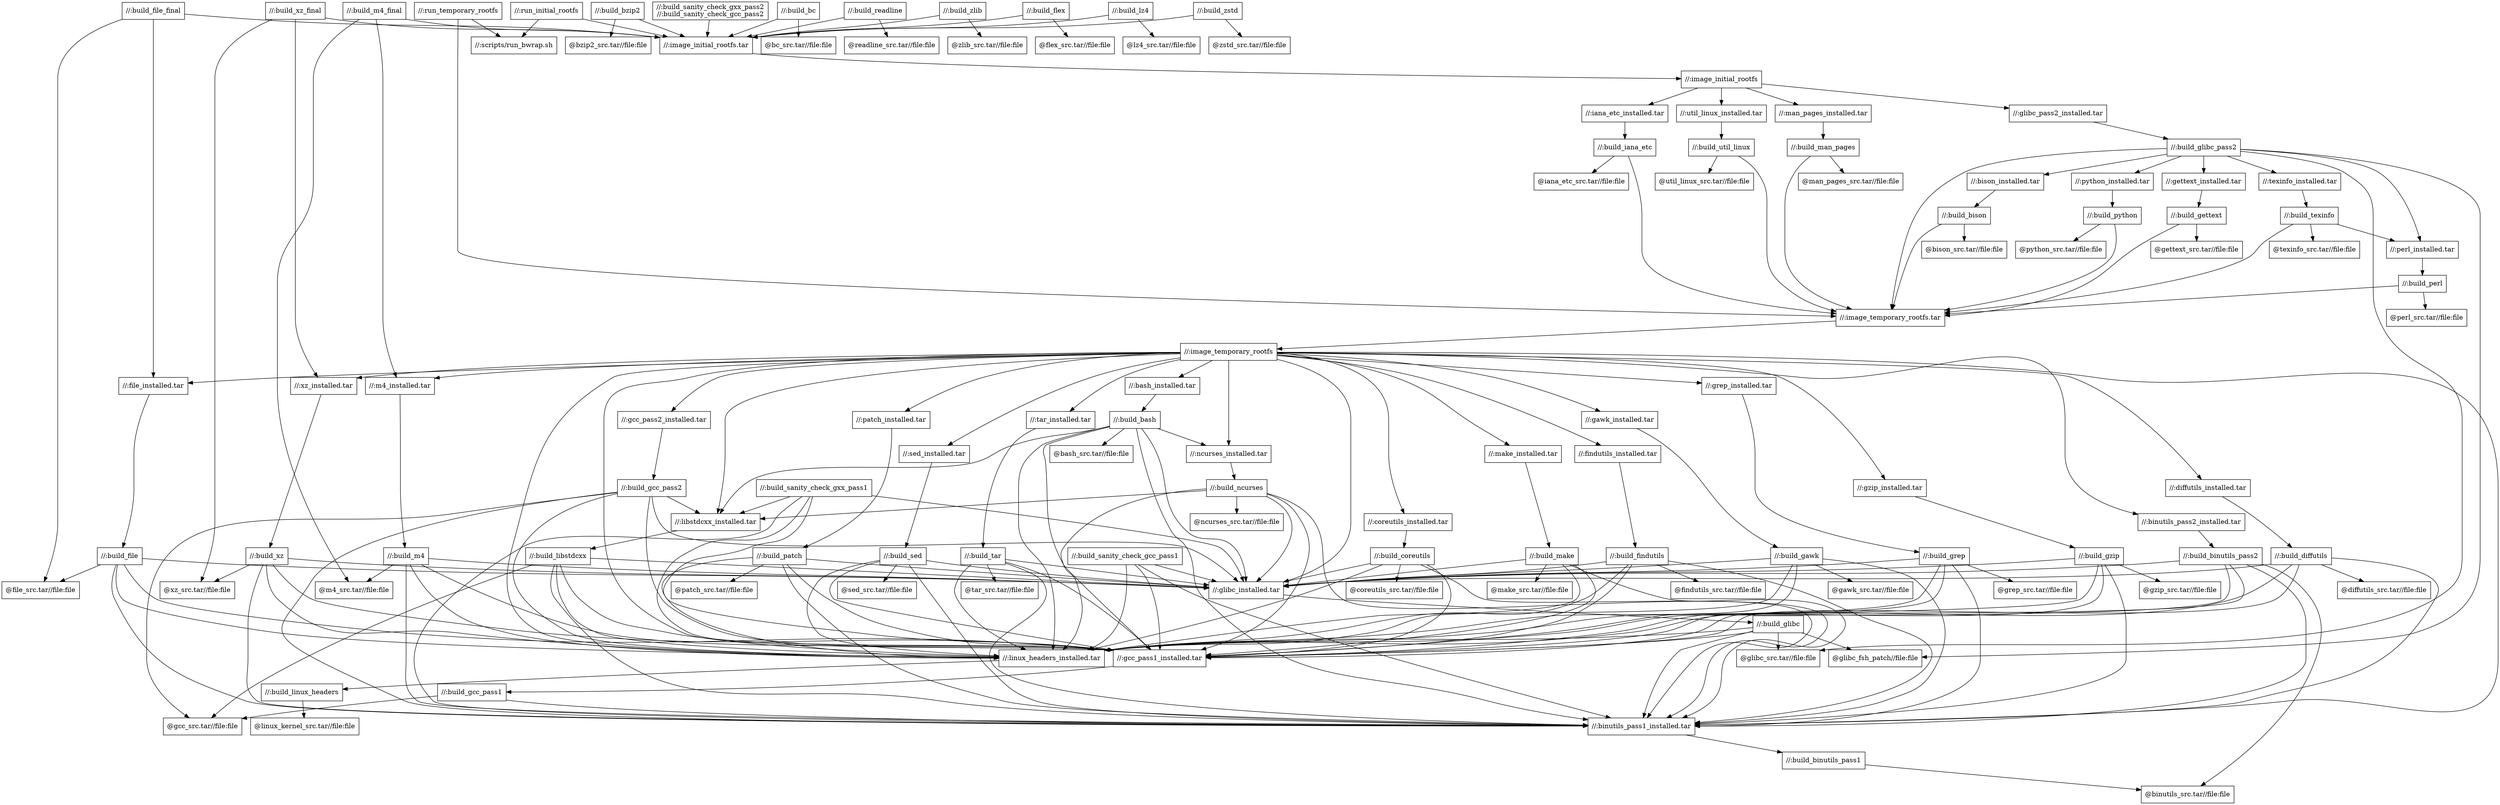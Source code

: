 digraph mygraph {
  node [shape=box];
  "//:build_sanity_check_gxx_pass2\n//:build_sanity_check_gcc_pass2"
  "//:build_sanity_check_gxx_pass2\n//:build_sanity_check_gcc_pass2" -> "//:image_initial_rootfs.tar"
  "//:build_bzip2"
  "//:build_bzip2" -> "//:image_initial_rootfs.tar"
  "//:build_bzip2" -> "@bzip2_src.tar//file:file"
  "//:run_initial_rootfs"
  "//:run_initial_rootfs" -> "//:image_initial_rootfs.tar"
  "//:run_initial_rootfs" -> "//:scripts/run_bwrap.sh"
  "//:build_sanity_check_gcc_pass1"
  "//:build_sanity_check_gcc_pass1" -> "//:binutils_pass1_installed.tar"
  "//:build_sanity_check_gcc_pass1" -> "//:gcc_pass1_installed.tar"
  "//:build_sanity_check_gcc_pass1" -> "//:glibc_installed.tar"
  "//:build_sanity_check_gcc_pass1" -> "//:linux_headers_installed.tar"
  "//:build_bc"
  "//:build_bc" -> "//:image_initial_rootfs.tar"
  "//:build_bc" -> "@bc_src.tar//file:file"
  "@bc_src.tar//file:file"
  "//:build_m4_final"
  "//:build_m4_final" -> "//:image_initial_rootfs.tar"
  "//:build_m4_final" -> "@m4_src.tar//file:file"
  "//:build_m4_final" -> "//:m4_installed.tar"
  "//:build_xz_final"
  "//:build_xz_final" -> "@xz_src.tar//file:file"
  "//:build_xz_final" -> "//:image_initial_rootfs.tar"
  "//:build_xz_final" -> "//:xz_installed.tar"
  "//:build_readline"
  "//:build_readline" -> "//:image_initial_rootfs.tar"
  "//:build_readline" -> "@readline_src.tar//file:file"
  "@readline_src.tar//file:file"
  "//:build_file_final"
  "//:build_file_final" -> "//:image_initial_rootfs.tar"
  "//:build_file_final" -> "//:file_installed.tar"
  "//:build_file_final" -> "@file_src.tar//file:file"
  "//:build_zlib"
  "//:build_zlib" -> "//:image_initial_rootfs.tar"
  "//:build_zlib" -> "@zlib_src.tar//file:file"
  "@zlib_src.tar//file:file"
  "//:run_temporary_rootfs"
  "//:run_temporary_rootfs" -> "//:image_temporary_rootfs.tar"
  "//:run_temporary_rootfs" -> "//:scripts/run_bwrap.sh"
  "//:scripts/run_bwrap.sh"
  "@bzip2_src.tar//file:file"
  "//:build_flex"
  "//:build_flex" -> "//:image_initial_rootfs.tar"
  "//:build_flex" -> "@flex_src.tar//file:file"
  "//:build_lz4"
  "//:build_lz4" -> "//:image_initial_rootfs.tar"
  "//:build_lz4" -> "@lz4_src.tar//file:file"
  "@lz4_src.tar//file:file"
  "//:build_zstd"
  "//:build_zstd" -> "@zstd_src.tar//file:file"
  "//:build_zstd" -> "//:image_initial_rootfs.tar"
  "//:image_initial_rootfs.tar"
  "//:image_initial_rootfs.tar" -> "//:image_initial_rootfs"
  "//:image_initial_rootfs"
  "//:image_initial_rootfs" -> "//:glibc_pass2_installed.tar"
  "//:image_initial_rootfs" -> "//:man_pages_installed.tar"
  "//:image_initial_rootfs" -> "//:iana_etc_installed.tar"
  "//:image_initial_rootfs" -> "//:util_linux_installed.tar"
  "//:man_pages_installed.tar"
  "//:man_pages_installed.tar" -> "//:build_man_pages"
  "//:build_man_pages"
  "//:build_man_pages" -> "//:image_temporary_rootfs.tar"
  "//:build_man_pages" -> "@man_pages_src.tar//file:file"
  "@man_pages_src.tar//file:file"
  "//:glibc_pass2_installed.tar"
  "//:glibc_pass2_installed.tar" -> "//:build_glibc_pass2"
  "@zstd_src.tar//file:file"
  "//:build_sanity_check_gxx_pass1"
  "//:build_sanity_check_gxx_pass1" -> "//:binutils_pass1_installed.tar"
  "//:build_sanity_check_gxx_pass1" -> "//:gcc_pass1_installed.tar"
  "//:build_sanity_check_gxx_pass1" -> "//:glibc_installed.tar"
  "//:build_sanity_check_gxx_pass1" -> "//:linux_headers_installed.tar"
  "//:build_sanity_check_gxx_pass1" -> "//:libstdcxx_installed.tar"
  "@flex_src.tar//file:file"
  "//:build_glibc_pass2"
  "//:build_glibc_pass2" -> "//:image_temporary_rootfs.tar"
  "//:build_glibc_pass2" -> "//:bison_installed.tar"
  "//:build_glibc_pass2" -> "@glibc_src.tar//file:file"
  "//:build_glibc_pass2" -> "@glibc_fsh_patch//file:file"
  "//:build_glibc_pass2" -> "//:python_installed.tar"
  "//:build_glibc_pass2" -> "//:texinfo_installed.tar"
  "//:build_glibc_pass2" -> "//:perl_installed.tar"
  "//:build_glibc_pass2" -> "//:gettext_installed.tar"
  "//:gettext_installed.tar"
  "//:gettext_installed.tar" -> "//:build_gettext"
  "//:texinfo_installed.tar"
  "//:texinfo_installed.tar" -> "//:build_texinfo"
  "//:build_texinfo"
  "//:build_texinfo" -> "//:image_temporary_rootfs.tar"
  "//:build_texinfo" -> "//:perl_installed.tar"
  "//:build_texinfo" -> "@texinfo_src.tar//file:file"
  "@texinfo_src.tar//file:file"
  "//:perl_installed.tar"
  "//:perl_installed.tar" -> "//:build_perl"
  "//:build_perl"
  "//:build_perl" -> "//:image_temporary_rootfs.tar"
  "//:build_perl" -> "@perl_src.tar//file:file"
  "//:python_installed.tar"
  "//:python_installed.tar" -> "//:build_python"
  "//:build_python"
  "//:build_python" -> "//:image_temporary_rootfs.tar"
  "//:build_python" -> "@python_src.tar//file:file"
  "@python_src.tar//file:file"
  "//:bison_installed.tar"
  "//:bison_installed.tar" -> "//:build_bison"
  "//:build_bison"
  "//:build_bison" -> "@bison_src.tar//file:file"
  "//:build_bison" -> "//:image_temporary_rootfs.tar"
  "@bison_src.tar//file:file"
  "//:build_gettext"
  "//:build_gettext" -> "//:image_temporary_rootfs.tar"
  "//:build_gettext" -> "@gettext_src.tar//file:file"
  "@gettext_src.tar//file:file"
  "//:util_linux_installed.tar"
  "//:util_linux_installed.tar" -> "//:build_util_linux"
  "//:build_util_linux"
  "//:build_util_linux" -> "//:image_temporary_rootfs.tar"
  "//:build_util_linux" -> "@util_linux_src.tar//file:file"
  "@util_linux_src.tar//file:file"
  "@perl_src.tar//file:file"
  "//:iana_etc_installed.tar"
  "//:iana_etc_installed.tar" -> "//:build_iana_etc"
  "//:build_iana_etc"
  "//:build_iana_etc" -> "//:image_temporary_rootfs.tar"
  "//:build_iana_etc" -> "@iana_etc_src.tar//file:file"
  "@iana_etc_src.tar//file:file"
  "//:image_temporary_rootfs.tar"
  "//:image_temporary_rootfs.tar" -> "//:image_temporary_rootfs"
  "//:image_temporary_rootfs"
  "//:image_temporary_rootfs" -> "//:binutils_pass1_installed.tar"
  "//:image_temporary_rootfs" -> "//:gcc_pass1_installed.tar"
  "//:image_temporary_rootfs" -> "//:linux_headers_installed.tar"
  "//:image_temporary_rootfs" -> "//:glibc_installed.tar"
  "//:image_temporary_rootfs" -> "//:libstdcxx_installed.tar"
  "//:image_temporary_rootfs" -> "//:m4_installed.tar"
  "//:image_temporary_rootfs" -> "//:ncurses_installed.tar"
  "//:image_temporary_rootfs" -> "//:bash_installed.tar"
  "//:image_temporary_rootfs" -> "//:coreutils_installed.tar"
  "//:image_temporary_rootfs" -> "//:diffutils_installed.tar"
  "//:image_temporary_rootfs" -> "//:file_installed.tar"
  "//:image_temporary_rootfs" -> "//:findutils_installed.tar"
  "//:image_temporary_rootfs" -> "//:gawk_installed.tar"
  "//:image_temporary_rootfs" -> "//:grep_installed.tar"
  "//:image_temporary_rootfs" -> "//:gzip_installed.tar"
  "//:image_temporary_rootfs" -> "//:make_installed.tar"
  "//:image_temporary_rootfs" -> "//:patch_installed.tar"
  "//:image_temporary_rootfs" -> "//:sed_installed.tar"
  "//:image_temporary_rootfs" -> "//:tar_installed.tar"
  "//:image_temporary_rootfs" -> "//:xz_installed.tar"
  "//:image_temporary_rootfs" -> "//:binutils_pass2_installed.tar"
  "//:image_temporary_rootfs" -> "//:gcc_pass2_installed.tar"
  "//:gcc_pass2_installed.tar"
  "//:gcc_pass2_installed.tar" -> "//:build_gcc_pass2"
  "//:build_gcc_pass2"
  "//:build_gcc_pass2" -> "//:binutils_pass1_installed.tar"
  "//:build_gcc_pass2" -> "//:gcc_pass1_installed.tar"
  "//:build_gcc_pass2" -> "//:glibc_installed.tar"
  "//:build_gcc_pass2" -> "//:linux_headers_installed.tar"
  "//:build_gcc_pass2" -> "@gcc_src.tar//file:file"
  "//:build_gcc_pass2" -> "//:libstdcxx_installed.tar"
  "//:binutils_pass2_installed.tar"
  "//:binutils_pass2_installed.tar" -> "//:build_binutils_pass2"
  "//:build_binutils_pass2"
  "//:build_binutils_pass2" -> "//:binutils_pass1_installed.tar"
  "//:build_binutils_pass2" -> "@binutils_src.tar//file:file"
  "//:build_binutils_pass2" -> "//:gcc_pass1_installed.tar"
  "//:build_binutils_pass2" -> "//:glibc_installed.tar"
  "//:build_binutils_pass2" -> "//:linux_headers_installed.tar"
  "//:xz_installed.tar"
  "//:xz_installed.tar" -> "//:build_xz"
  "//:build_xz"
  "//:build_xz" -> "//:binutils_pass1_installed.tar"
  "//:build_xz" -> "//:gcc_pass1_installed.tar"
  "//:build_xz" -> "@xz_src.tar//file:file"
  "//:build_xz" -> "//:glibc_installed.tar"
  "//:build_xz" -> "//:linux_headers_installed.tar"
  "@xz_src.tar//file:file"
  "//:tar_installed.tar"
  "//:tar_installed.tar" -> "//:build_tar"
  "//:build_tar"
  "//:build_tar" -> "//:binutils_pass1_installed.tar"
  "//:build_tar" -> "@tar_src.tar//file:file"
  "//:build_tar" -> "//:gcc_pass1_installed.tar"
  "//:build_tar" -> "//:glibc_installed.tar"
  "//:build_tar" -> "//:linux_headers_installed.tar"
  "@tar_src.tar//file:file"
  "//:sed_installed.tar"
  "//:sed_installed.tar" -> "//:build_sed"
  "//:patch_installed.tar"
  "//:patch_installed.tar" -> "//:build_patch"
  "//:build_patch"
  "//:build_patch" -> "//:binutils_pass1_installed.tar"
  "//:build_patch" -> "//:gcc_pass1_installed.tar"
  "//:build_patch" -> "//:glibc_installed.tar"
  "//:build_patch" -> "@patch_src.tar//file:file"
  "//:build_patch" -> "//:linux_headers_installed.tar"
  "@patch_src.tar//file:file"
  "//:make_installed.tar"
  "//:make_installed.tar" -> "//:build_make"
  "//:build_make"
  "//:build_make" -> "//:binutils_pass1_installed.tar"
  "//:build_make" -> "//:gcc_pass1_installed.tar"
  "//:build_make" -> "//:glibc_installed.tar"
  "//:build_make" -> "//:linux_headers_installed.tar"
  "//:build_make" -> "@make_src.tar//file:file"
  "@make_src.tar//file:file"
  "//:gzip_installed.tar"
  "//:gzip_installed.tar" -> "//:build_gzip"
  "//:build_gzip"
  "//:build_gzip" -> "//:binutils_pass1_installed.tar"
  "//:build_gzip" -> "//:gcc_pass1_installed.tar"
  "//:build_gzip" -> "//:glibc_installed.tar"
  "//:build_gzip" -> "//:linux_headers_installed.tar"
  "//:build_gzip" -> "@gzip_src.tar//file:file"
  "@gzip_src.tar//file:file"
  "//:grep_installed.tar"
  "//:grep_installed.tar" -> "//:build_grep"
  "//:build_grep"
  "//:build_grep" -> "//:binutils_pass1_installed.tar"
  "//:build_grep" -> "@grep_src.tar//file:file"
  "//:build_grep" -> "//:gcc_pass1_installed.tar"
  "//:build_grep" -> "//:glibc_installed.tar"
  "//:build_grep" -> "//:linux_headers_installed.tar"
  "@grep_src.tar//file:file"
  "//:gawk_installed.tar"
  "//:gawk_installed.tar" -> "//:build_gawk"
  "//:build_gawk"
  "//:build_gawk" -> "//:binutils_pass1_installed.tar"
  "//:build_gawk" -> "//:gcc_pass1_installed.tar"
  "//:build_gawk" -> "//:glibc_installed.tar"
  "//:build_gawk" -> "@gawk_src.tar//file:file"
  "//:build_gawk" -> "//:linux_headers_installed.tar"
  "@gawk_src.tar//file:file"
  "//:findutils_installed.tar"
  "//:findutils_installed.tar" -> "//:build_findutils"
  "//:build_findutils"
  "//:build_findutils" -> "//:binutils_pass1_installed.tar"
  "//:build_findutils" -> "@findutils_src.tar//file:file"
  "//:build_findutils" -> "//:gcc_pass1_installed.tar"
  "//:build_findutils" -> "//:glibc_installed.tar"
  "//:build_findutils" -> "//:linux_headers_installed.tar"
  "@findutils_src.tar//file:file"
  "//:file_installed.tar"
  "//:file_installed.tar" -> "//:build_file"
  "//:build_file"
  "//:build_file" -> "//:binutils_pass1_installed.tar"
  "//:build_file" -> "//:gcc_pass1_installed.tar"
  "//:build_file" -> "//:glibc_installed.tar"
  "//:build_file" -> "//:linux_headers_installed.tar"
  "//:build_file" -> "@file_src.tar//file:file"
  "@file_src.tar//file:file"
  "//:diffutils_installed.tar"
  "//:diffutils_installed.tar" -> "//:build_diffutils"
  "//:build_diffutils"
  "//:build_diffutils" -> "//:binutils_pass1_installed.tar"
  "//:build_diffutils" -> "//:gcc_pass1_installed.tar"
  "//:build_diffutils" -> "//:glibc_installed.tar"
  "//:build_diffutils" -> "@diffutils_src.tar//file:file"
  "//:build_diffutils" -> "//:linux_headers_installed.tar"
  "@diffutils_src.tar//file:file"
  "//:coreutils_installed.tar"
  "//:coreutils_installed.tar" -> "//:build_coreutils"
  "//:build_coreutils"
  "//:build_coreutils" -> "//:binutils_pass1_installed.tar"
  "//:build_coreutils" -> "//:gcc_pass1_installed.tar"
  "//:build_coreutils" -> "@coreutils_src.tar//file:file"
  "//:build_coreutils" -> "//:glibc_installed.tar"
  "//:build_coreutils" -> "//:linux_headers_installed.tar"
  "@coreutils_src.tar//file:file"
  "//:bash_installed.tar"
  "//:bash_installed.tar" -> "//:build_bash"
  "//:build_bash"
  "//:build_bash" -> "//:binutils_pass1_installed.tar"
  "//:build_bash" -> "//:gcc_pass1_installed.tar"
  "//:build_bash" -> "//:glibc_installed.tar"
  "//:build_bash" -> "//:linux_headers_installed.tar"
  "//:build_bash" -> "@bash_src.tar//file:file"
  "//:build_bash" -> "//:libstdcxx_installed.tar"
  "//:build_bash" -> "//:ncurses_installed.tar"
  "@bash_src.tar//file:file"
  "//:ncurses_installed.tar"
  "//:ncurses_installed.tar" -> "//:build_ncurses"
  "//:build_ncurses"
  "//:build_ncurses" -> "//:binutils_pass1_installed.tar"
  "//:build_ncurses" -> "@ncurses_src.tar//file:file"
  "//:build_ncurses" -> "//:gcc_pass1_installed.tar"
  "//:build_ncurses" -> "//:glibc_installed.tar"
  "//:build_ncurses" -> "//:libstdcxx_installed.tar"
  "//:build_ncurses" -> "//:linux_headers_installed.tar"
  "@ncurses_src.tar//file:file"
  "//:m4_installed.tar"
  "//:m4_installed.tar" -> "//:build_m4"
  "//:build_m4"
  "//:build_m4" -> "//:binutils_pass1_installed.tar"
  "//:build_m4" -> "//:gcc_pass1_installed.tar"
  "//:build_m4" -> "//:glibc_installed.tar"
  "//:build_m4" -> "//:linux_headers_installed.tar"
  "//:build_m4" -> "@m4_src.tar//file:file"
  "@m4_src.tar//file:file"
  "//:libstdcxx_installed.tar"
  "//:libstdcxx_installed.tar" -> "//:build_libstdcxx"
  "//:build_libstdcxx"
  "//:build_libstdcxx" -> "//:binutils_pass1_installed.tar"
  "//:build_libstdcxx" -> "@gcc_src.tar//file:file"
  "//:build_libstdcxx" -> "//:gcc_pass1_installed.tar"
  "//:build_libstdcxx" -> "//:glibc_installed.tar"
  "//:build_libstdcxx" -> "//:linux_headers_installed.tar"
  "//:build_sed"
  "//:build_sed" -> "//:binutils_pass1_installed.tar"
  "//:build_sed" -> "//:gcc_pass1_installed.tar"
  "//:build_sed" -> "@sed_src.tar//file:file"
  "//:build_sed" -> "//:glibc_installed.tar"
  "//:build_sed" -> "//:linux_headers_installed.tar"
  "//:glibc_installed.tar"
  "//:glibc_installed.tar" -> "//:build_glibc"
  "//:build_glibc"
  "//:build_glibc" -> "@glibc_src.tar//file:file"
  "//:build_glibc" -> "//:linux_headers_installed.tar"
  "//:build_glibc" -> "@glibc_fsh_patch//file:file"
  "//:build_glibc" -> "//:binutils_pass1_installed.tar"
  "//:build_glibc" -> "//:gcc_pass1_installed.tar"
  "@glibc_fsh_patch//file:file"
  "//:linux_headers_installed.tar"
  "//:linux_headers_installed.tar" -> "//:build_linux_headers"
  "//:build_linux_headers"
  "//:build_linux_headers" -> "@linux_kernel_src.tar//file:file"
  "@linux_kernel_src.tar//file:file"
  "@glibc_src.tar//file:file"
  "@sed_src.tar//file:file"
  "//:gcc_pass1_installed.tar"
  "//:gcc_pass1_installed.tar" -> "//:build_gcc_pass1"
  "//:build_gcc_pass1"
  "//:build_gcc_pass1" -> "//:binutils_pass1_installed.tar"
  "//:build_gcc_pass1" -> "@gcc_src.tar//file:file"
  "@gcc_src.tar//file:file"
  "//:binutils_pass1_installed.tar"
  "//:binutils_pass1_installed.tar" -> "//:build_binutils_pass1"
  "//:build_binutils_pass1"
  "//:build_binutils_pass1" -> "@binutils_src.tar//file:file"
  "@binutils_src.tar//file:file"
}
